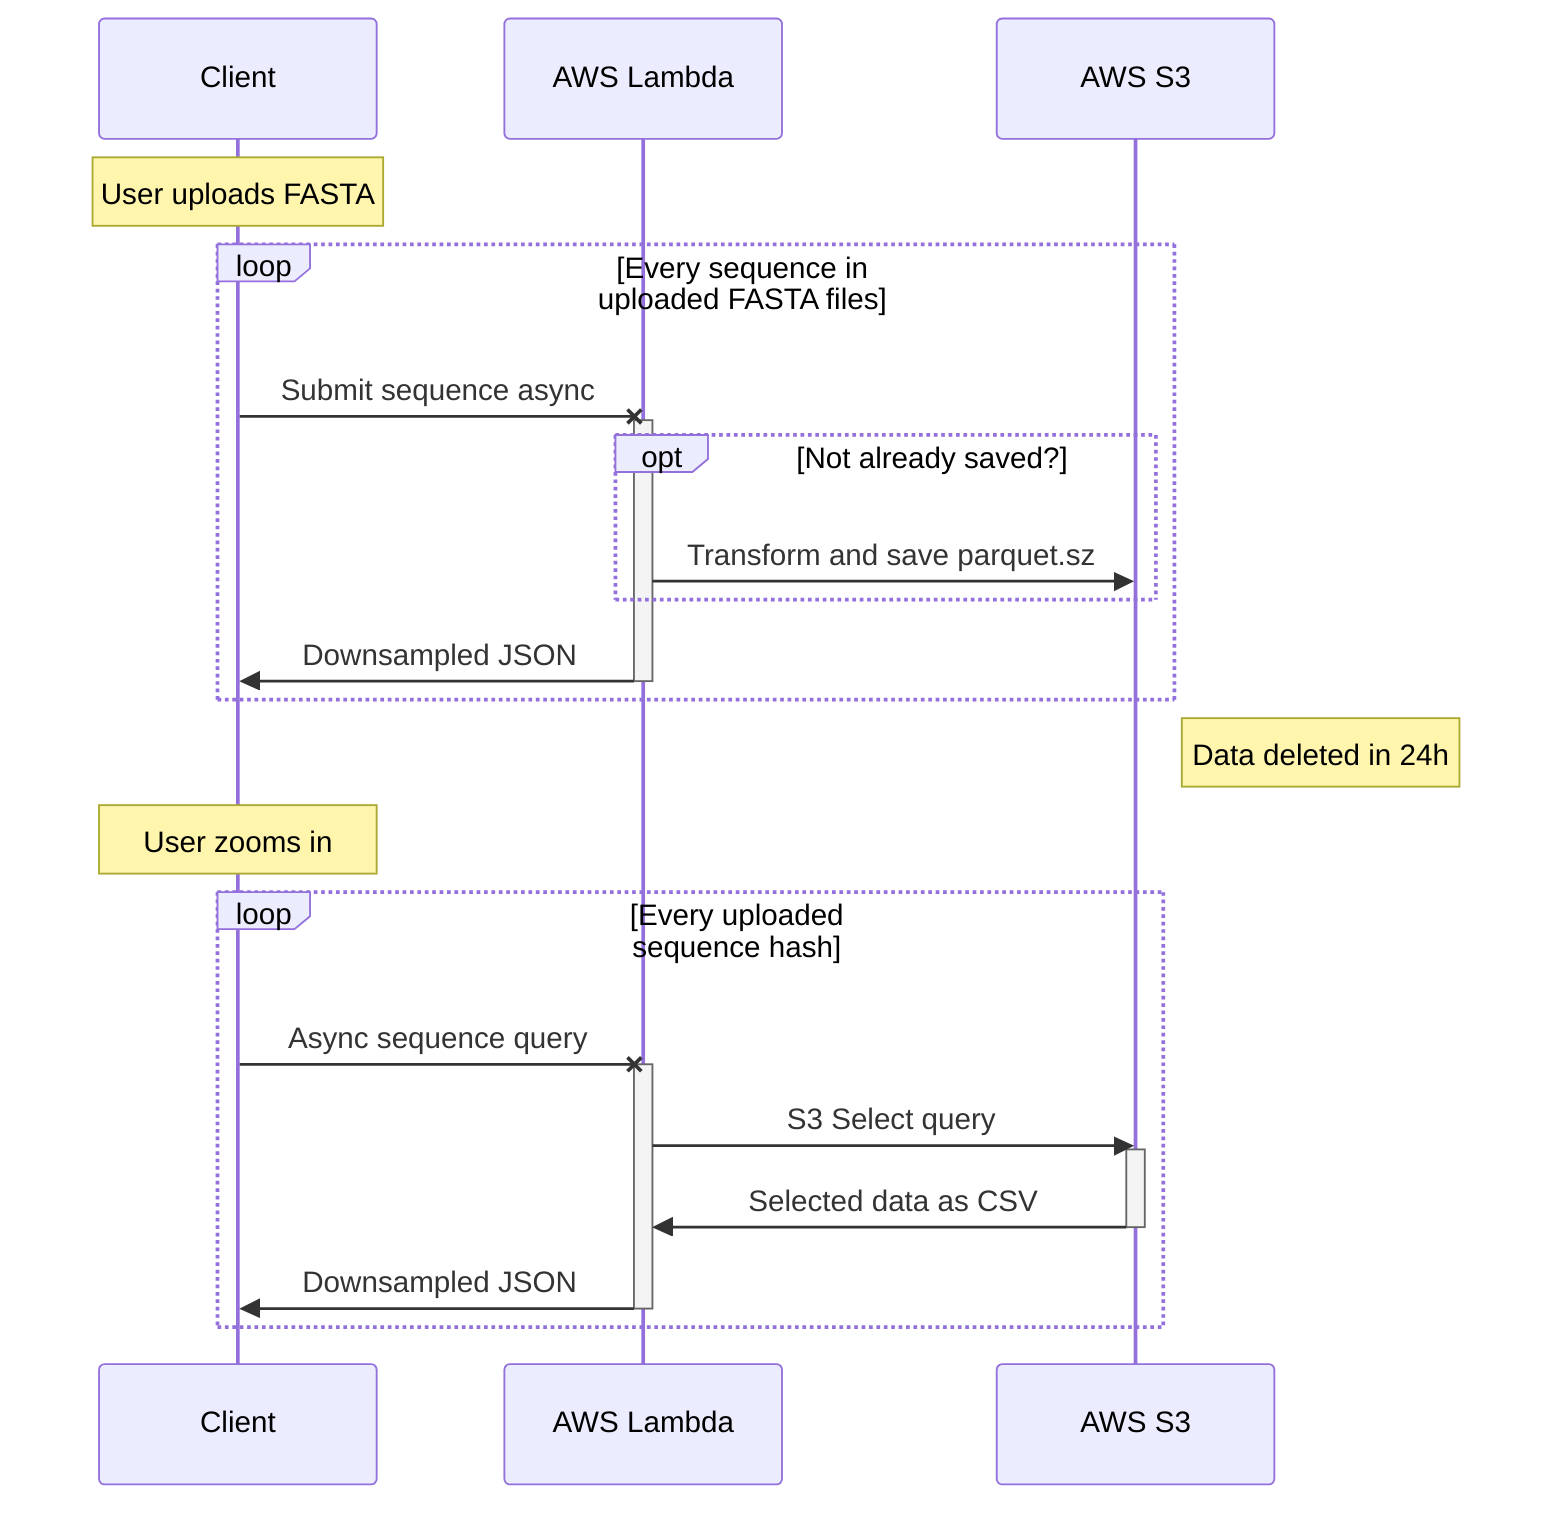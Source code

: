 sequenceDiagram
    participant C as Client
    participant L as AWS Lambda
    participant S as AWS S3
    note over C: User uploads FASTA
    loop Every sequence in uploaded FASTA files

            C-xL:Submit sequence async

            activate L
        opt Not already saved?
            L->>S: Transform and save parquet.sz
        end

            L->>C:  Downsampled JSON
            deactivate L
    end
    note right of S: Data deleted in 24h
    note over C: User zooms in
    loop Every uploaded sequence hash
        C-xL: Async sequence query
        activate L
        L->>S: S3 Select query
        activate S
        S->>L: Selected data as CSV
        deactivate S
        L->>C: Downsampled JSON
        deactivate L
    end